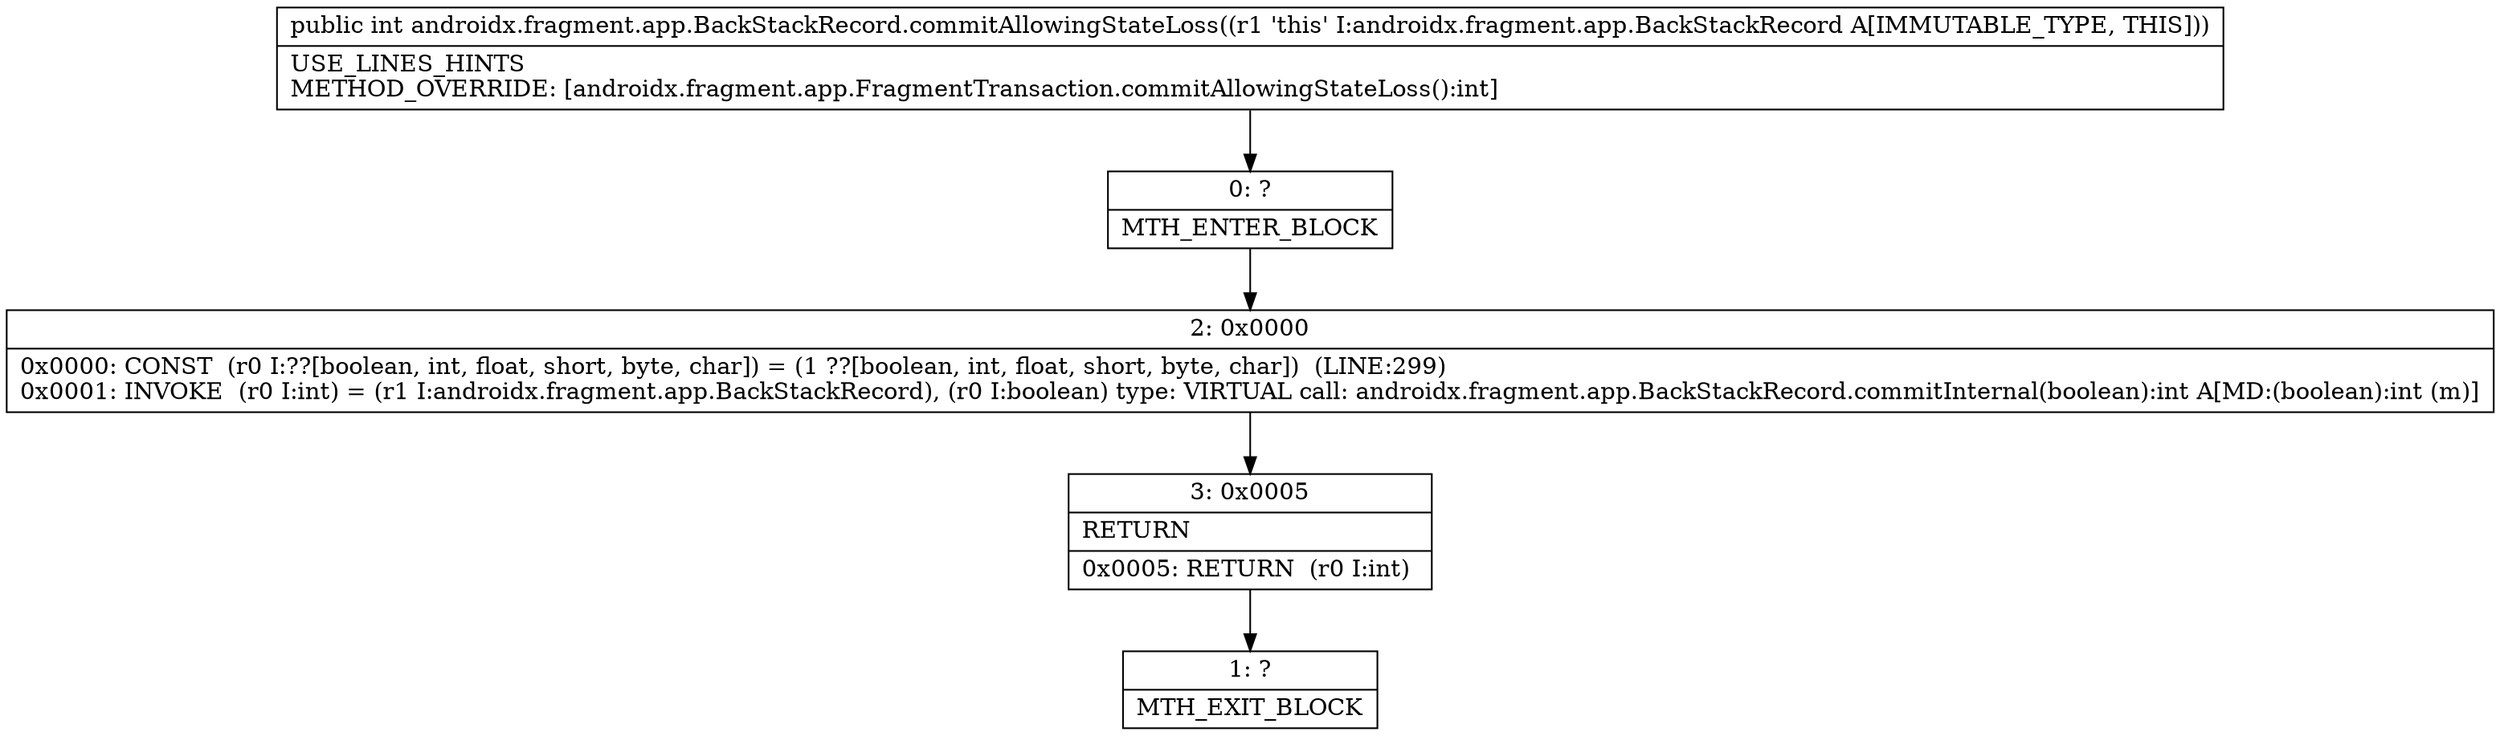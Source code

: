 digraph "CFG forandroidx.fragment.app.BackStackRecord.commitAllowingStateLoss()I" {
Node_0 [shape=record,label="{0\:\ ?|MTH_ENTER_BLOCK\l}"];
Node_2 [shape=record,label="{2\:\ 0x0000|0x0000: CONST  (r0 I:??[boolean, int, float, short, byte, char]) = (1 ??[boolean, int, float, short, byte, char])  (LINE:299)\l0x0001: INVOKE  (r0 I:int) = (r1 I:androidx.fragment.app.BackStackRecord), (r0 I:boolean) type: VIRTUAL call: androidx.fragment.app.BackStackRecord.commitInternal(boolean):int A[MD:(boolean):int (m)]\l}"];
Node_3 [shape=record,label="{3\:\ 0x0005|RETURN\l|0x0005: RETURN  (r0 I:int) \l}"];
Node_1 [shape=record,label="{1\:\ ?|MTH_EXIT_BLOCK\l}"];
MethodNode[shape=record,label="{public int androidx.fragment.app.BackStackRecord.commitAllowingStateLoss((r1 'this' I:androidx.fragment.app.BackStackRecord A[IMMUTABLE_TYPE, THIS]))  | USE_LINES_HINTS\lMETHOD_OVERRIDE: [androidx.fragment.app.FragmentTransaction.commitAllowingStateLoss():int]\l}"];
MethodNode -> Node_0;Node_0 -> Node_2;
Node_2 -> Node_3;
Node_3 -> Node_1;
}

